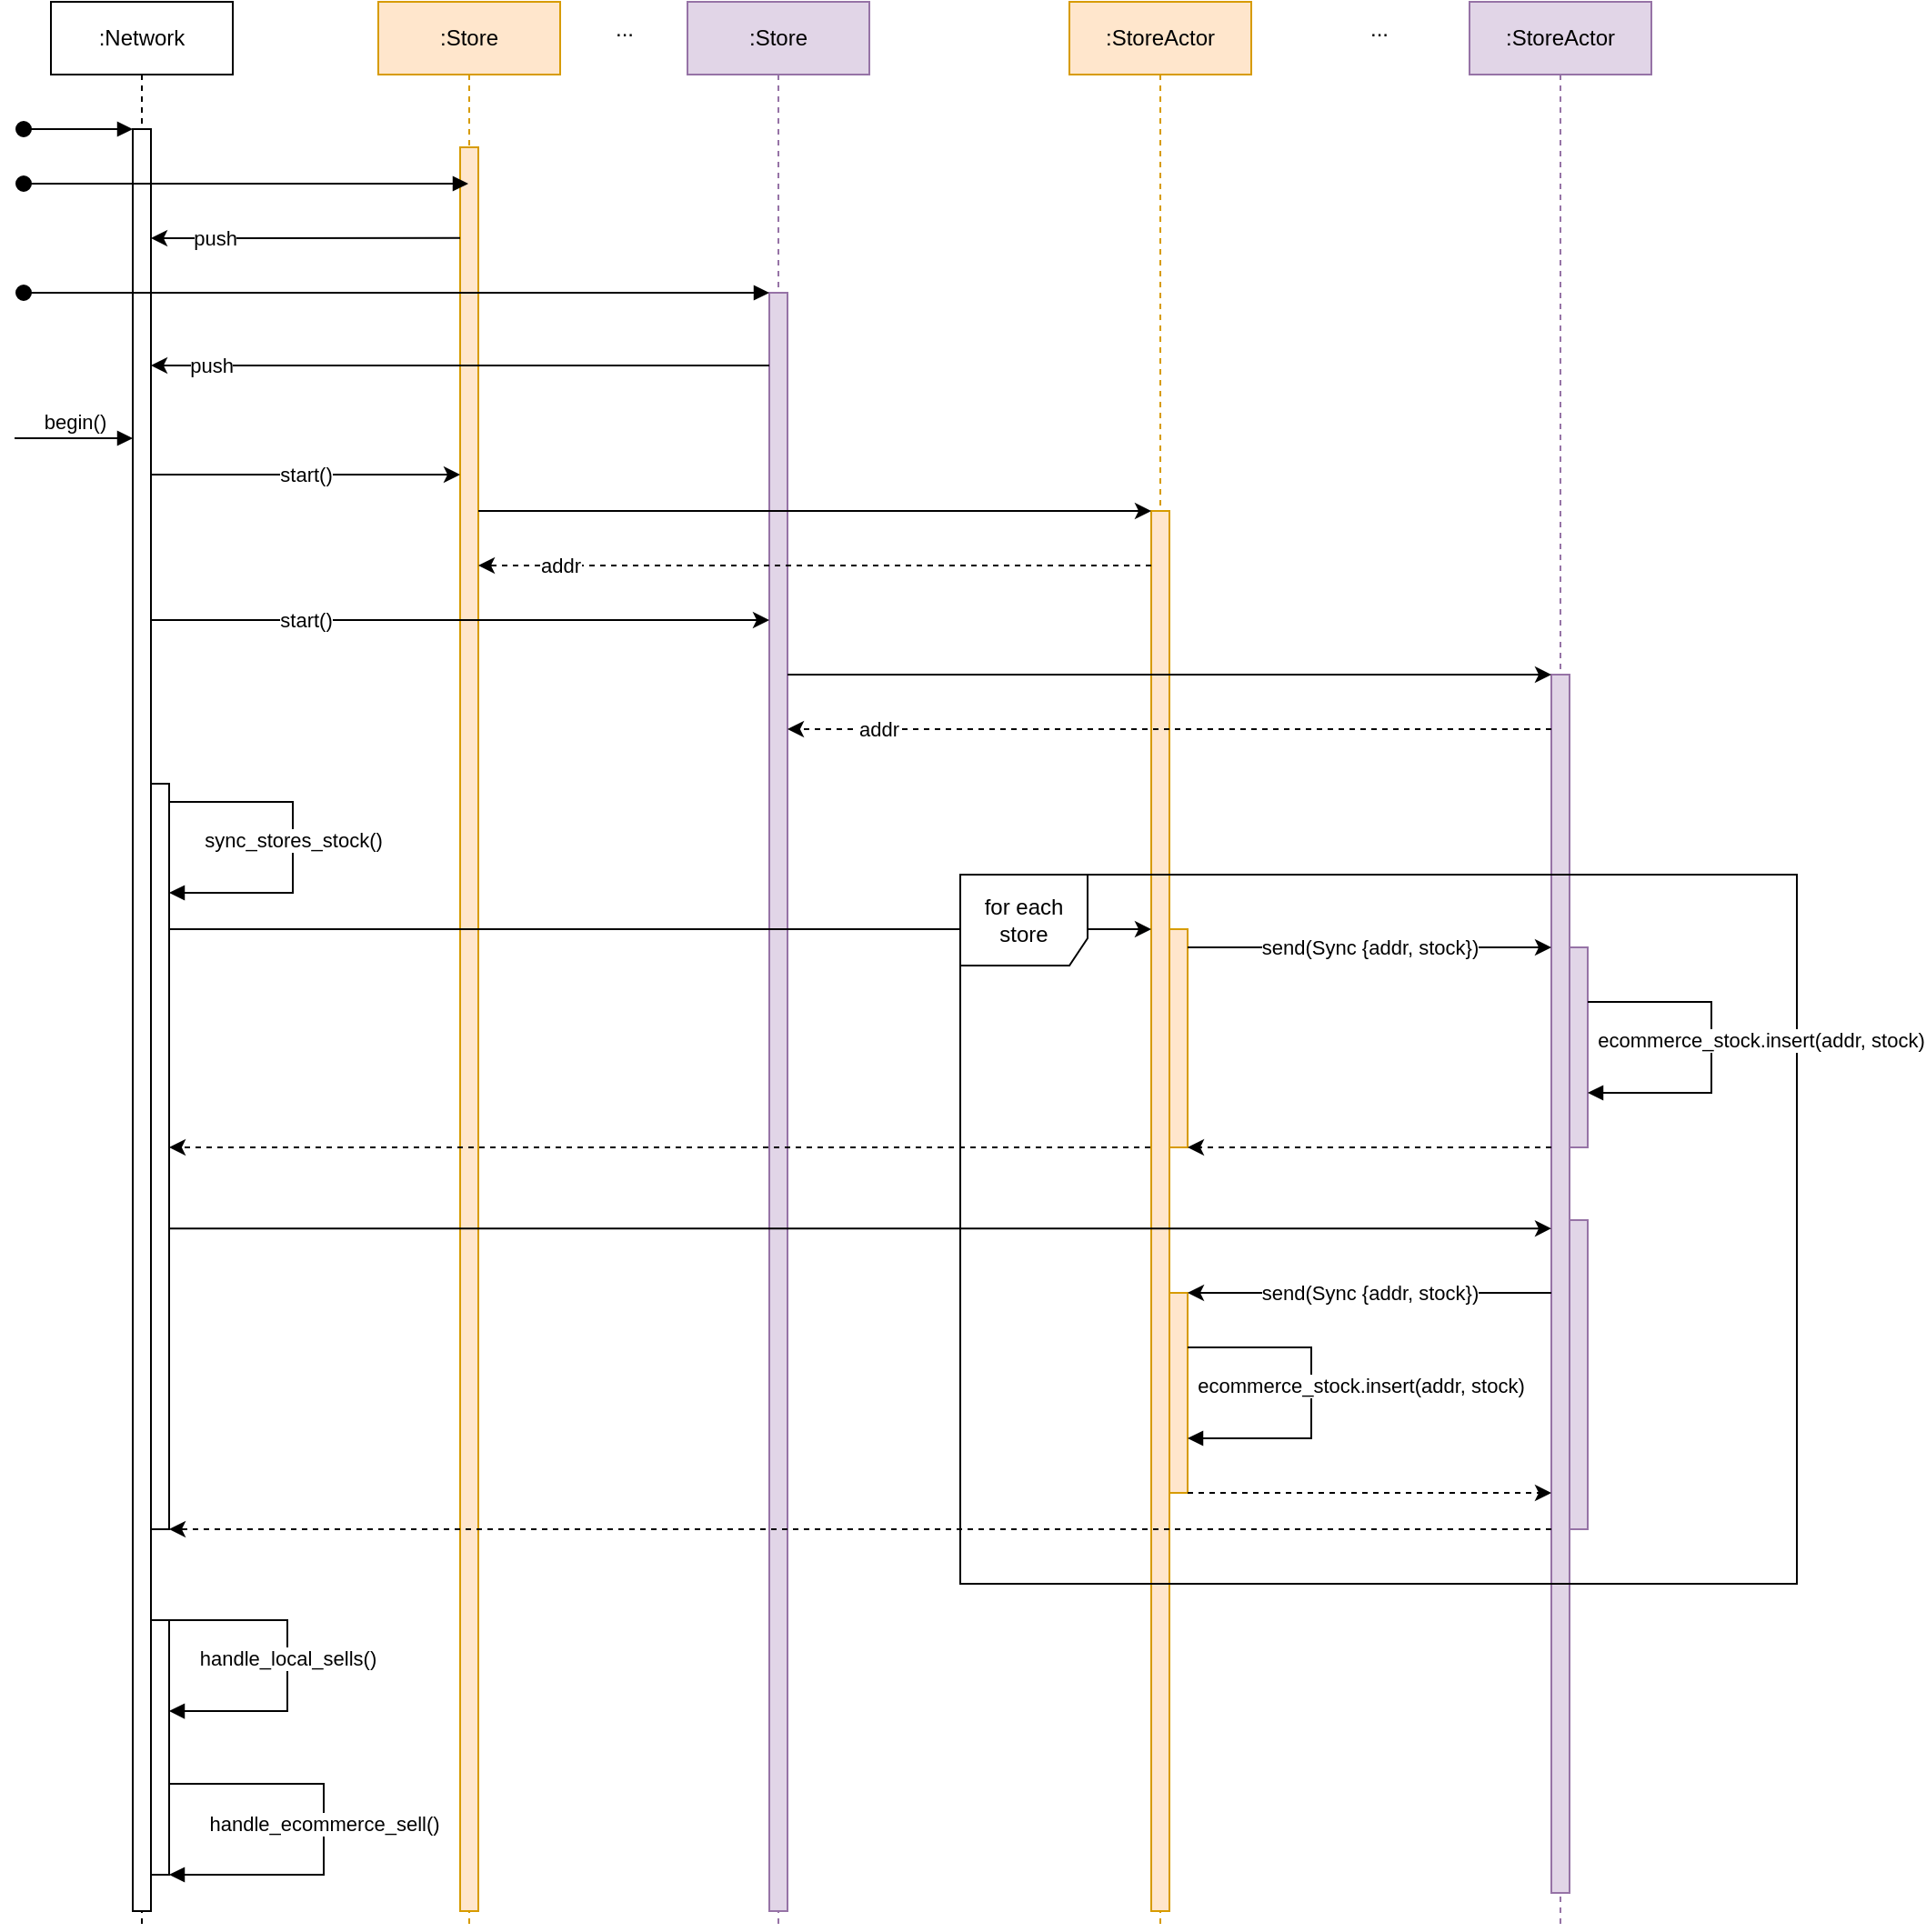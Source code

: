 <mxfile version="22.1.4" type="google" pages="4">
  <diagram name="begin" id="2YBvvXClWsGukQMizWep">
    <mxGraphModel grid="1" page="1" gridSize="10" guides="1" tooltips="1" connect="1" arrows="1" fold="1" pageScale="1" pageWidth="850" pageHeight="1100" math="0" shadow="0">
      <root>
        <mxCell id="0" />
        <mxCell id="1" parent="0" />
        <mxCell id="aM9ryv3xv72pqoxQDRHE-1" value=":Network" style="shape=umlLifeline;perimeter=lifelinePerimeter;whiteSpace=wrap;html=1;container=0;dropTarget=0;collapsible=0;recursiveResize=0;outlineConnect=0;portConstraint=eastwest;newEdgeStyle={&quot;edgeStyle&quot;:&quot;elbowEdgeStyle&quot;,&quot;elbow&quot;:&quot;vertical&quot;,&quot;curved&quot;:0,&quot;rounded&quot;:0};" vertex="1" parent="1">
          <mxGeometry x="40" y="40" width="100" height="1060" as="geometry" />
        </mxCell>
        <mxCell id="aM9ryv3xv72pqoxQDRHE-2" value="" style="html=1;points=[];perimeter=orthogonalPerimeter;outlineConnect=0;targetShapes=umlLifeline;portConstraint=eastwest;newEdgeStyle={&quot;edgeStyle&quot;:&quot;elbowEdgeStyle&quot;,&quot;elbow&quot;:&quot;vertical&quot;,&quot;curved&quot;:0,&quot;rounded&quot;:0};" vertex="1" parent="aM9ryv3xv72pqoxQDRHE-1">
          <mxGeometry x="45" y="70" width="10" height="980" as="geometry" />
        </mxCell>
        <mxCell id="aM9ryv3xv72pqoxQDRHE-3" value="" style="html=1;verticalAlign=bottom;startArrow=oval;endArrow=block;startSize=8;edgeStyle=elbowEdgeStyle;elbow=vertical;curved=0;rounded=0;" edge="1" parent="aM9ryv3xv72pqoxQDRHE-1" target="aM9ryv3xv72pqoxQDRHE-2">
          <mxGeometry relative="1" as="geometry">
            <mxPoint x="-15" y="70" as="sourcePoint" />
          </mxGeometry>
        </mxCell>
        <mxCell id="SIz9LY_ZVXeyHpQ8MKnq-2" value="" style="html=1;points=[[0,0,0,0,5],[0,1,0,0,-5],[1,0,0,0,5],[1,1,0,0,-5]];perimeter=orthogonalPerimeter;outlineConnect=0;targetShapes=umlLifeline;portConstraint=eastwest;newEdgeStyle={&quot;curved&quot;:0,&quot;rounded&quot;:0};" vertex="1" parent="aM9ryv3xv72pqoxQDRHE-1">
          <mxGeometry x="55" y="430" width="10" height="410" as="geometry" />
        </mxCell>
        <mxCell id="5XJHnqNcxXj7JDIu2ZvC-1" value="" style="html=1;points=[[0,0,0,0,5],[0,1,0,0,-5],[1,0,0,0,5],[1,1,0,0,-5]];perimeter=orthogonalPerimeter;outlineConnect=0;targetShapes=umlLifeline;portConstraint=eastwest;newEdgeStyle={&quot;curved&quot;:0,&quot;rounded&quot;:0};" vertex="1" parent="aM9ryv3xv72pqoxQDRHE-1">
          <mxGeometry x="55" y="890" width="10" height="140" as="geometry" />
        </mxCell>
        <mxCell id="aM9ryv3xv72pqoxQDRHE-5" value=":Store" style="shape=umlLifeline;perimeter=lifelinePerimeter;whiteSpace=wrap;html=1;container=0;dropTarget=0;collapsible=0;recursiveResize=0;outlineConnect=0;portConstraint=eastwest;newEdgeStyle={&quot;edgeStyle&quot;:&quot;elbowEdgeStyle&quot;,&quot;elbow&quot;:&quot;vertical&quot;,&quot;curved&quot;:0,&quot;rounded&quot;:0};fillColor=#ffe6cc;strokeColor=#d79b00;" vertex="1" parent="1">
          <mxGeometry x="220" y="40" width="100" height="1060" as="geometry" />
        </mxCell>
        <mxCell id="aM9ryv3xv72pqoxQDRHE-6" value="" style="html=1;points=[];perimeter=orthogonalPerimeter;outlineConnect=0;targetShapes=umlLifeline;portConstraint=eastwest;newEdgeStyle={&quot;edgeStyle&quot;:&quot;elbowEdgeStyle&quot;,&quot;elbow&quot;:&quot;vertical&quot;,&quot;curved&quot;:0,&quot;rounded&quot;:0};fillColor=#ffe6cc;strokeColor=#d79b00;" vertex="1" parent="aM9ryv3xv72pqoxQDRHE-5">
          <mxGeometry x="45" y="80" width="10" height="970" as="geometry" />
        </mxCell>
        <mxCell id="kfGXXbymGNg1-WXXLB3b-1" value="" style="html=1;verticalAlign=bottom;startArrow=oval;endArrow=block;startSize=8;edgeStyle=elbowEdgeStyle;elbow=vertical;curved=0;rounded=0;" edge="1" parent="1" target="aM9ryv3xv72pqoxQDRHE-5">
          <mxGeometry relative="1" as="geometry">
            <mxPoint x="25" y="140" as="sourcePoint" />
            <mxPoint x="85" y="140" as="targetPoint" />
          </mxGeometry>
        </mxCell>
        <mxCell id="kfGXXbymGNg1-WXXLB3b-3" value="push" style="edgeStyle=elbowEdgeStyle;rounded=0;orthogonalLoop=1;jettySize=auto;html=1;elbow=vertical;curved=0;" edge="1" parent="1">
          <mxGeometry x="0.587" relative="1" as="geometry">
            <mxPoint x="265" y="169.89" as="sourcePoint" />
            <mxPoint x="95" y="169.89" as="targetPoint" />
            <mxPoint as="offset" />
          </mxGeometry>
        </mxCell>
        <mxCell id="kfGXXbymGNg1-WXXLB3b-4" value=":Store" style="shape=umlLifeline;perimeter=lifelinePerimeter;whiteSpace=wrap;html=1;container=0;dropTarget=0;collapsible=0;recursiveResize=0;outlineConnect=0;portConstraint=eastwest;newEdgeStyle={&quot;edgeStyle&quot;:&quot;elbowEdgeStyle&quot;,&quot;elbow&quot;:&quot;vertical&quot;,&quot;curved&quot;:0,&quot;rounded&quot;:0};fillColor=#e1d5e7;strokeColor=#9673a6;" vertex="1" parent="1">
          <mxGeometry x="390" y="40" width="100" height="1060" as="geometry" />
        </mxCell>
        <mxCell id="kfGXXbymGNg1-WXXLB3b-5" value="" style="html=1;points=[];perimeter=orthogonalPerimeter;outlineConnect=0;targetShapes=umlLifeline;portConstraint=eastwest;newEdgeStyle={&quot;edgeStyle&quot;:&quot;elbowEdgeStyle&quot;,&quot;elbow&quot;:&quot;vertical&quot;,&quot;curved&quot;:0,&quot;rounded&quot;:0};fillColor=#e1d5e7;strokeColor=#9673a6;" vertex="1" parent="kfGXXbymGNg1-WXXLB3b-4">
          <mxGeometry x="45" y="160" width="10" height="890" as="geometry" />
        </mxCell>
        <mxCell id="kfGXXbymGNg1-WXXLB3b-7" value="" style="html=1;verticalAlign=bottom;startArrow=oval;endArrow=block;startSize=8;edgeStyle=elbowEdgeStyle;elbow=vertical;curved=0;rounded=0;" edge="1" parent="1" target="kfGXXbymGNg1-WXXLB3b-5">
          <mxGeometry relative="1" as="geometry">
            <mxPoint x="25" y="200" as="sourcePoint" />
            <mxPoint x="270" y="200" as="targetPoint" />
          </mxGeometry>
        </mxCell>
        <mxCell id="kfGXXbymGNg1-WXXLB3b-8" value="push" style="edgeStyle=elbowEdgeStyle;rounded=0;orthogonalLoop=1;jettySize=auto;html=1;elbow=vertical;curved=0;" edge="1" parent="1" source="kfGXXbymGNg1-WXXLB3b-5" target="aM9ryv3xv72pqoxQDRHE-2">
          <mxGeometry x="0.806" relative="1" as="geometry">
            <mxPoint x="100" y="240" as="targetPoint" />
            <Array as="points">
              <mxPoint x="100" y="240" />
            </Array>
            <mxPoint as="offset" />
          </mxGeometry>
        </mxCell>
        <mxCell id="kfGXXbymGNg1-WXXLB3b-9" value="..." style="text;html=1;align=center;verticalAlign=middle;resizable=0;points=[];autosize=1;strokeColor=none;fillColor=none;" vertex="1" parent="1">
          <mxGeometry x="340" y="40" width="30" height="30" as="geometry" />
        </mxCell>
        <mxCell id="kfGXXbymGNg1-WXXLB3b-10" value="begin()" style="html=1;verticalAlign=bottom;endArrow=block;curved=0;rounded=0;" edge="1" parent="1" target="aM9ryv3xv72pqoxQDRHE-2">
          <mxGeometry width="80" relative="1" as="geometry">
            <mxPoint x="20" y="280" as="sourcePoint" />
            <mxPoint x="80" y="280" as="targetPoint" />
          </mxGeometry>
        </mxCell>
        <mxCell id="kfGXXbymGNg1-WXXLB3b-11" value="start()" style="edgeStyle=elbowEdgeStyle;rounded=0;orthogonalLoop=1;jettySize=auto;html=1;elbow=vertical;curved=0;" edge="1" parent="1" source="aM9ryv3xv72pqoxQDRHE-2" target="aM9ryv3xv72pqoxQDRHE-6">
          <mxGeometry relative="1" as="geometry">
            <Array as="points">
              <mxPoint x="210" y="300" />
            </Array>
          </mxGeometry>
        </mxCell>
        <mxCell id="kfGXXbymGNg1-WXXLB3b-12" value="start()" style="edgeStyle=elbowEdgeStyle;rounded=0;orthogonalLoop=1;jettySize=auto;html=1;elbow=vertical;curved=0;" edge="1" parent="1">
          <mxGeometry x="-0.5" relative="1" as="geometry">
            <mxPoint x="95" y="380" as="sourcePoint" />
            <mxPoint x="435" y="380" as="targetPoint" />
            <Array as="points">
              <mxPoint x="215" y="380" />
            </Array>
            <mxPoint as="offset" />
          </mxGeometry>
        </mxCell>
        <mxCell id="kfGXXbymGNg1-WXXLB3b-13" value=":StoreActor" style="shape=umlLifeline;perimeter=lifelinePerimeter;whiteSpace=wrap;html=1;container=0;dropTarget=0;collapsible=0;recursiveResize=0;outlineConnect=0;portConstraint=eastwest;newEdgeStyle={&quot;edgeStyle&quot;:&quot;elbowEdgeStyle&quot;,&quot;elbow&quot;:&quot;vertical&quot;,&quot;curved&quot;:0,&quot;rounded&quot;:0};fillColor=#ffe6cc;strokeColor=#d79b00;" vertex="1" parent="1">
          <mxGeometry x="600" y="40" width="100" height="1060" as="geometry" />
        </mxCell>
        <mxCell id="kfGXXbymGNg1-WXXLB3b-14" value="" style="html=1;points=[];perimeter=orthogonalPerimeter;outlineConnect=0;targetShapes=umlLifeline;portConstraint=eastwest;newEdgeStyle={&quot;edgeStyle&quot;:&quot;elbowEdgeStyle&quot;,&quot;elbow&quot;:&quot;vertical&quot;,&quot;curved&quot;:0,&quot;rounded&quot;:0};fillColor=#ffe6cc;strokeColor=#d79b00;" vertex="1" parent="kfGXXbymGNg1-WXXLB3b-13">
          <mxGeometry x="45" y="280" width="10" height="770" as="geometry" />
        </mxCell>
        <mxCell id="SIz9LY_ZVXeyHpQ8MKnq-4" value="" style="html=1;points=[[0,0,0,0,5],[0,1,0,0,-5],[1,0,0,0,5],[1,1,0,0,-5]];perimeter=orthogonalPerimeter;outlineConnect=0;targetShapes=umlLifeline;portConstraint=eastwest;newEdgeStyle={&quot;curved&quot;:0,&quot;rounded&quot;:0};fillColor=#ffe6cc;strokeColor=#d79b00;" vertex="1" parent="kfGXXbymGNg1-WXXLB3b-13">
          <mxGeometry x="55" y="510" width="10" height="120" as="geometry" />
        </mxCell>
        <mxCell id="SIz9LY_ZVXeyHpQ8MKnq-16" value="" style="html=1;points=[[0,0,0,0,5],[0,1,0,0,-5],[1,0,0,0,5],[1,1,0,0,-5]];perimeter=orthogonalPerimeter;outlineConnect=0;targetShapes=umlLifeline;portConstraint=eastwest;newEdgeStyle={&quot;curved&quot;:0,&quot;rounded&quot;:0};fillColor=#ffe6cc;strokeColor=#d79b00;" vertex="1" parent="kfGXXbymGNg1-WXXLB3b-13">
          <mxGeometry x="55" y="710" width="10" height="110" as="geometry" />
        </mxCell>
        <mxCell id="kfGXXbymGNg1-WXXLB3b-15" value="" style="edgeStyle=elbowEdgeStyle;rounded=0;orthogonalLoop=1;jettySize=auto;html=1;elbow=vertical;curved=0;" edge="1" parent="1" source="aM9ryv3xv72pqoxQDRHE-6" target="kfGXXbymGNg1-WXXLB3b-14">
          <mxGeometry x="0.001" relative="1" as="geometry">
            <mxPoint x="280" y="320" as="sourcePoint" />
            <mxPoint x="460" y="320" as="targetPoint" />
            <Array as="points">
              <mxPoint x="405" y="320" />
            </Array>
            <mxPoint as="offset" />
          </mxGeometry>
        </mxCell>
        <mxCell id="kfGXXbymGNg1-WXXLB3b-16" value="addr" style="edgeStyle=elbowEdgeStyle;rounded=0;orthogonalLoop=1;jettySize=auto;html=1;elbow=vertical;curved=0;dashed=1;" edge="1" parent="1">
          <mxGeometry x="0.756" relative="1" as="geometry">
            <mxPoint x="645" y="350" as="sourcePoint" />
            <mxPoint x="275" y="350" as="targetPoint" />
            <mxPoint as="offset" />
          </mxGeometry>
        </mxCell>
        <mxCell id="kfGXXbymGNg1-WXXLB3b-17" value=":StoreActor" style="shape=umlLifeline;perimeter=lifelinePerimeter;whiteSpace=wrap;html=1;container=0;dropTarget=0;collapsible=0;recursiveResize=0;outlineConnect=0;portConstraint=eastwest;newEdgeStyle={&quot;edgeStyle&quot;:&quot;elbowEdgeStyle&quot;,&quot;elbow&quot;:&quot;vertical&quot;,&quot;curved&quot;:0,&quot;rounded&quot;:0};fillColor=#e1d5e7;strokeColor=#9673a6;" vertex="1" parent="1">
          <mxGeometry x="820" y="40" width="100" height="1060" as="geometry" />
        </mxCell>
        <mxCell id="kfGXXbymGNg1-WXXLB3b-18" value="" style="html=1;points=[];perimeter=orthogonalPerimeter;outlineConnect=0;targetShapes=umlLifeline;portConstraint=eastwest;newEdgeStyle={&quot;edgeStyle&quot;:&quot;elbowEdgeStyle&quot;,&quot;elbow&quot;:&quot;vertical&quot;,&quot;curved&quot;:0,&quot;rounded&quot;:0};fillColor=#e1d5e7;strokeColor=#9673a6;" vertex="1" parent="kfGXXbymGNg1-WXXLB3b-17">
          <mxGeometry x="45" y="370" width="10" height="670" as="geometry" />
        </mxCell>
        <mxCell id="SIz9LY_ZVXeyHpQ8MKnq-7" value="" style="html=1;points=[[0,0,0,0,5],[0,1,0,0,-5],[1,0,0,0,5],[1,1,0,0,-5]];perimeter=orthogonalPerimeter;outlineConnect=0;targetShapes=umlLifeline;portConstraint=eastwest;newEdgeStyle={&quot;curved&quot;:0,&quot;rounded&quot;:0};fillColor=#e1d5e7;strokeColor=#9673a6;" vertex="1" parent="kfGXXbymGNg1-WXXLB3b-17">
          <mxGeometry x="55" y="520" width="10" height="110" as="geometry" />
        </mxCell>
        <mxCell id="SIz9LY_ZVXeyHpQ8MKnq-13" value="" style="html=1;points=[[0,0,0,0,5],[0,1,0,0,-5],[1,0,0,0,5],[1,1,0,0,-5]];perimeter=orthogonalPerimeter;outlineConnect=0;targetShapes=umlLifeline;portConstraint=eastwest;newEdgeStyle={&quot;curved&quot;:0,&quot;rounded&quot;:0};fillColor=#e1d5e7;strokeColor=#9673a6;" vertex="1" parent="kfGXXbymGNg1-WXXLB3b-17">
          <mxGeometry x="55" y="670" width="10" height="170" as="geometry" />
        </mxCell>
        <mxCell id="kfGXXbymGNg1-WXXLB3b-19" style="edgeStyle=elbowEdgeStyle;rounded=0;orthogonalLoop=1;jettySize=auto;html=1;elbow=vertical;curved=0;" edge="1" parent="1" target="kfGXXbymGNg1-WXXLB3b-18">
          <mxGeometry relative="1" as="geometry">
            <mxPoint x="445" y="410.0" as="sourcePoint" />
            <mxPoint x="860" y="410" as="targetPoint" />
          </mxGeometry>
        </mxCell>
        <mxCell id="kfGXXbymGNg1-WXXLB3b-20" value="addr" style="edgeStyle=elbowEdgeStyle;rounded=0;orthogonalLoop=1;jettySize=auto;html=1;elbow=vertical;curved=0;dashed=1;" edge="1" parent="1" source="kfGXXbymGNg1-WXXLB3b-18">
          <mxGeometry x="0.762" relative="1" as="geometry">
            <mxPoint x="825" y="440.003" as="sourcePoint" />
            <mxPoint x="445" y="440.003" as="targetPoint" />
            <mxPoint as="offset" />
          </mxGeometry>
        </mxCell>
        <mxCell id="kfGXXbymGNg1-WXXLB3b-23" value="handle_ecommerce_sell()" style="html=1;verticalAlign=bottom;endArrow=block;rounded=0;edgeStyle=orthogonalEdgeStyle;" edge="1" parent="1">
          <mxGeometry x="0.056" width="80" relative="1" as="geometry">
            <mxPoint x="105" y="1020" as="sourcePoint" />
            <mxPoint x="105" y="1070" as="targetPoint" />
            <Array as="points">
              <mxPoint x="190" y="1020" />
              <mxPoint x="190" y="1070" />
            </Array>
            <mxPoint as="offset" />
          </mxGeometry>
        </mxCell>
        <mxCell id="SIz9LY_ZVXeyHpQ8MKnq-5" style="rounded=0;orthogonalLoop=1;jettySize=auto;html=1;" edge="1" parent="1" target="kfGXXbymGNg1-WXXLB3b-14">
          <mxGeometry relative="1" as="geometry">
            <mxPoint x="105" y="550" as="sourcePoint" />
            <mxPoint x="640" y="550" as="targetPoint" />
          </mxGeometry>
        </mxCell>
        <mxCell id="SIz9LY_ZVXeyHpQ8MKnq-9" value="send(Sync {addr, stock})" style="rounded=0;orthogonalLoop=1;jettySize=auto;html=1;exitX=1;exitY=0;exitDx=0;exitDy=5;exitPerimeter=0;" edge="1" parent="1" target="kfGXXbymGNg1-WXXLB3b-18">
          <mxGeometry relative="1" as="geometry">
            <mxPoint x="665" y="560" as="sourcePoint" />
            <mxPoint x="825" y="560" as="targetPoint" />
          </mxGeometry>
        </mxCell>
        <mxCell id="SIz9LY_ZVXeyHpQ8MKnq-15" style="rounded=0;orthogonalLoop=1;jettySize=auto;html=1;" edge="1" parent="1">
          <mxGeometry relative="1" as="geometry">
            <mxPoint x="105" y="714.6" as="sourcePoint" />
            <mxPoint x="865" y="714.6" as="targetPoint" />
          </mxGeometry>
        </mxCell>
        <mxCell id="SIz9LY_ZVXeyHpQ8MKnq-17" value="send(Sync {addr, stock})" style="rounded=0;orthogonalLoop=1;jettySize=auto;html=1;entryX=1;entryY=0;entryDx=0;entryDy=5;entryPerimeter=0;" edge="1" parent="1" source="kfGXXbymGNg1-WXXLB3b-18">
          <mxGeometry relative="1" as="geometry">
            <mxPoint x="825" y="750" as="sourcePoint" />
            <mxPoint x="665" y="750" as="targetPoint" />
          </mxGeometry>
        </mxCell>
        <mxCell id="SIz9LY_ZVXeyHpQ8MKnq-19" style="rounded=0;orthogonalLoop=1;jettySize=auto;html=1;exitX=1;exitY=1;exitDx=0;exitDy=-5;exitPerimeter=0;dashed=1;" edge="1" parent="1" target="kfGXXbymGNg1-WXXLB3b-18">
          <mxGeometry relative="1" as="geometry">
            <mxPoint x="665" y="860" as="sourcePoint" />
            <mxPoint x="825" y="860" as="targetPoint" />
          </mxGeometry>
        </mxCell>
        <mxCell id="SIz9LY_ZVXeyHpQ8MKnq-20" style="rounded=0;orthogonalLoop=1;jettySize=auto;html=1;dashed=1;" edge="1" parent="1" source="kfGXXbymGNg1-WXXLB3b-18">
          <mxGeometry relative="1" as="geometry">
            <mxPoint x="820" y="880" as="sourcePoint" />
            <mxPoint x="105" y="880" as="targetPoint" />
          </mxGeometry>
        </mxCell>
        <mxCell id="SIz9LY_ZVXeyHpQ8MKnq-21" style="rounded=0;orthogonalLoop=1;jettySize=auto;html=1;dashed=1;" edge="1" parent="1" source="kfGXXbymGNg1-WXXLB3b-18" target="SIz9LY_ZVXeyHpQ8MKnq-4">
          <mxGeometry relative="1" as="geometry" />
        </mxCell>
        <mxCell id="SIz9LY_ZVXeyHpQ8MKnq-22" style="rounded=0;orthogonalLoop=1;jettySize=auto;html=1;dashed=1;" edge="1" parent="1" target="SIz9LY_ZVXeyHpQ8MKnq-2">
          <mxGeometry relative="1" as="geometry">
            <mxPoint x="644.5" y="670.0" as="sourcePoint" />
            <mxPoint x="110" y="670" as="targetPoint" />
          </mxGeometry>
        </mxCell>
        <mxCell id="kfGXXbymGNg1-WXXLB3b-22" value="handle_local_sells()" style="html=1;verticalAlign=bottom;endArrow=block;rounded=0;edgeStyle=orthogonalEdgeStyle;" edge="1" parent="1">
          <mxGeometry x="0.056" width="80" relative="1" as="geometry">
            <mxPoint x="105.0" y="930.004" as="sourcePoint" />
            <mxPoint x="105.0" y="980.004" as="targetPoint" />
            <Array as="points">
              <mxPoint x="170" y="929.97" />
              <mxPoint x="170" y="979.97" />
            </Array>
            <mxPoint as="offset" />
          </mxGeometry>
        </mxCell>
        <mxCell id="EHPGY9yhDUca6G7LneH5-1" value="..." style="text;html=1;align=center;verticalAlign=middle;resizable=0;points=[];autosize=1;strokeColor=none;fillColor=none;" vertex="1" parent="1">
          <mxGeometry x="755" y="40" width="30" height="30" as="geometry" />
        </mxCell>
        <mxCell id="fXVDWCANx7cUxvAo6WKl-1" value="sync_stores_stock()" style="html=1;verticalAlign=bottom;endArrow=block;rounded=0;edgeStyle=orthogonalEdgeStyle;" edge="1" parent="1">
          <mxGeometry x="0.051" width="80" relative="1" as="geometry">
            <mxPoint x="105" y="480" as="sourcePoint" />
            <mxPoint x="105" y="530" as="targetPoint" />
            <Array as="points">
              <mxPoint x="173" y="480" />
              <mxPoint x="173" y="530" />
            </Array>
            <mxPoint as="offset" />
          </mxGeometry>
        </mxCell>
        <mxCell id="8oa3eHLb_dFAWaI_3ugz-1" value="for each store" style="shape=umlFrame;whiteSpace=wrap;html=1;pointerEvents=0;width=70;height=50;" vertex="1" parent="1">
          <mxGeometry x="540" y="520" width="460" height="390" as="geometry" />
        </mxCell>
        <mxCell id="SIz9LY_ZVXeyHpQ8MKnq-18" value="ecommerce_stock.insert(addr, stock)" style="html=1;verticalAlign=bottom;endArrow=block;rounded=0;edgeStyle=orthogonalEdgeStyle;" edge="1" parent="1">
          <mxGeometry x="0.054" y="27" width="80" relative="1" as="geometry">
            <mxPoint x="665" y="780" as="sourcePoint" />
            <mxPoint x="665" y="830" as="targetPoint" />
            <Array as="points">
              <mxPoint x="733" y="780" />
              <mxPoint x="733" y="830" />
            </Array>
            <mxPoint as="offset" />
          </mxGeometry>
        </mxCell>
        <mxCell id="SIz9LY_ZVXeyHpQ8MKnq-10" value="ecommerce_stock.insert(addr, stock)" style="html=1;verticalAlign=bottom;endArrow=block;rounded=0;edgeStyle=orthogonalEdgeStyle;" edge="1" parent="1">
          <mxGeometry x="0.054" y="27" width="80" relative="1" as="geometry">
            <mxPoint x="885" y="590" as="sourcePoint" />
            <mxPoint x="885" y="640" as="targetPoint" />
            <Array as="points">
              <mxPoint x="953" y="589.96" />
              <mxPoint x="953" y="639.96" />
            </Array>
            <mxPoint as="offset" />
          </mxGeometry>
        </mxCell>
      </root>
    </mxGraphModel>
  </diagram>
  <diagram name="handle_local_sells" id="GQFfuXvxk9YhN3He_BUq">
    <mxGraphModel grid="1" page="1" gridSize="10" guides="1" tooltips="1" connect="1" arrows="1" fold="1" pageScale="1" pageWidth="850" pageHeight="1100" math="0" shadow="0">
      <root>
        <mxCell id="h_0J43Q5dXwzPoIHEbZ5-0" />
        <mxCell id="h_0J43Q5dXwzPoIHEbZ5-1" parent="h_0J43Q5dXwzPoIHEbZ5-0" />
        <mxCell id="eWKxpZFN_oqcawdWuwN9-0" value=":Store" style="shape=umlLifeline;perimeter=lifelinePerimeter;whiteSpace=wrap;html=1;container=0;dropTarget=0;collapsible=0;recursiveResize=0;outlineConnect=0;portConstraint=eastwest;newEdgeStyle={&quot;edgeStyle&quot;:&quot;elbowEdgeStyle&quot;,&quot;elbow&quot;:&quot;vertical&quot;,&quot;curved&quot;:0,&quot;rounded&quot;:0};fillColor=#ffe6cc;strokeColor=#d79b00;" vertex="1" parent="h_0J43Q5dXwzPoIHEbZ5-1">
          <mxGeometry x="300" y="40" width="100" height="450" as="geometry" />
        </mxCell>
        <mxCell id="eWKxpZFN_oqcawdWuwN9-1" value="" style="html=1;points=[];perimeter=orthogonalPerimeter;outlineConnect=0;targetShapes=umlLifeline;portConstraint=eastwest;newEdgeStyle={&quot;edgeStyle&quot;:&quot;elbowEdgeStyle&quot;,&quot;elbow&quot;:&quot;vertical&quot;,&quot;curved&quot;:0,&quot;rounded&quot;:0};fillColor=#ffe6cc;strokeColor=#d79b00;" vertex="1" parent="eWKxpZFN_oqcawdWuwN9-0">
          <mxGeometry x="45" y="70" width="10" height="360" as="geometry" />
        </mxCell>
        <mxCell id="N2dk8Rsk9lqtfhntgZ20-0" value="stock.lock().remove(p_type, amount)" style="html=1;verticalAlign=bottom;endArrow=block;rounded=0;edgeStyle=orthogonalEdgeStyle;" edge="1" parent="eWKxpZFN_oqcawdWuwN9-0" source="eWKxpZFN_oqcawdWuwN9-1" target="N2dk8Rsk9lqtfhntgZ20-9">
          <mxGeometry x="0.111" y="35" width="80" relative="1" as="geometry">
            <mxPoint x="60" y="170" as="sourcePoint" />
            <mxPoint x="60" y="220" as="targetPoint" />
            <Array as="points">
              <mxPoint x="125" y="170" />
              <mxPoint x="125" y="220" />
            </Array>
            <mxPoint as="offset" />
          </mxGeometry>
        </mxCell>
        <mxCell id="N2dk8Rsk9lqtfhntgZ20-9" value="" style="html=1;points=[[0,0,0,0,5],[0,1,0,0,-5],[1,0,0,0,5],[1,1,0,0,-5]];perimeter=orthogonalPerimeter;outlineConnect=0;targetShapes=umlLifeline;portConstraint=eastwest;newEdgeStyle={&quot;curved&quot;:0,&quot;rounded&quot;:0};fillColor=#ffe6cc;strokeColor=#d79b00;" vertex="1" parent="eWKxpZFN_oqcawdWuwN9-0">
          <mxGeometry x="55" y="150" width="10" height="230" as="geometry" />
        </mxCell>
        <mxCell id="N2dk8Rsk9lqtfhntgZ20-4" value=":StoreActor" style="shape=umlLifeline;perimeter=lifelinePerimeter;whiteSpace=wrap;html=1;container=0;dropTarget=0;collapsible=0;recursiveResize=0;outlineConnect=0;portConstraint=eastwest;newEdgeStyle={&quot;edgeStyle&quot;:&quot;elbowEdgeStyle&quot;,&quot;elbow&quot;:&quot;vertical&quot;,&quot;curved&quot;:0,&quot;rounded&quot;:0};fillColor=#ffe6cc;strokeColor=#d79b00;" vertex="1" parent="h_0J43Q5dXwzPoIHEbZ5-1">
          <mxGeometry x="560" y="40" width="100" height="450" as="geometry" />
        </mxCell>
        <mxCell id="N2dk8Rsk9lqtfhntgZ20-5" value="" style="html=1;points=[];perimeter=orthogonalPerimeter;outlineConnect=0;targetShapes=umlLifeline;portConstraint=eastwest;newEdgeStyle={&quot;edgeStyle&quot;:&quot;elbowEdgeStyle&quot;,&quot;elbow&quot;:&quot;vertical&quot;,&quot;curved&quot;:0,&quot;rounded&quot;:0};fillColor=#ffe6cc;strokeColor=#d79b00;" vertex="1" parent="N2dk8Rsk9lqtfhntgZ20-4">
          <mxGeometry x="45" y="70" width="10" height="360" as="geometry" />
        </mxCell>
        <mxCell id="N2dk8Rsk9lqtfhntgZ20-12" value="" style="html=1;points=[[0,0,0,0,5],[0,1,0,0,-5],[1,0,0,0,5],[1,1,0,0,-5]];perimeter=orthogonalPerimeter;outlineConnect=0;targetShapes=umlLifeline;portConstraint=eastwest;newEdgeStyle={&quot;curved&quot;:0,&quot;rounded&quot;:0};fillColor=#ffe6cc;strokeColor=#d79b00;" vertex="1" parent="N2dk8Rsk9lqtfhntgZ20-4">
          <mxGeometry x="55" y="250" width="10" height="130" as="geometry" />
        </mxCell>
        <mxCell id="N2dk8Rsk9lqtfhntgZ20-13" value="ecommerce_stock.sync(p_type, amount, addr)" style="html=1;align=left;spacingLeft=2;endArrow=block;rounded=0;edgeStyle=orthogonalEdgeStyle;curved=0;rounded=0;" edge="1" parent="N2dk8Rsk9lqtfhntgZ20-4" target="N2dk8Rsk9lqtfhntgZ20-12">
          <mxGeometry x="-0.909" y="-20" relative="1" as="geometry">
            <mxPoint x="65" y="260.0" as="sourcePoint" />
            <Array as="points">
              <mxPoint x="100" y="260" />
              <mxPoint x="100" y="300" />
            </Array>
            <mxPoint as="offset" />
            <mxPoint x="75" y="300.0" as="targetPoint" />
          </mxGeometry>
        </mxCell>
        <mxCell id="N2dk8Rsk9lqtfhntgZ20-7" value="send(UpdateProduct {p_type, amount})" style="edgeStyle=elbowEdgeStyle;rounded=0;orthogonalLoop=1;jettySize=auto;html=1;elbow=vertical;curved=0;" edge="1" parent="h_0J43Q5dXwzPoIHEbZ5-1" source="N2dk8Rsk9lqtfhntgZ20-34" target="N2dk8Rsk9lqtfhntgZ20-5">
          <mxGeometry x="-0.573" relative="1" as="geometry">
            <mxPoint x="280" y="290" as="sourcePoint" />
            <mxPoint x="460" y="290" as="targetPoint" />
            <Array as="points">
              <mxPoint x="405" y="290" />
            </Array>
            <mxPoint as="offset" />
          </mxGeometry>
        </mxCell>
        <mxCell id="N2dk8Rsk9lqtfhntgZ20-14" value=":StoreActor" style="shape=umlLifeline;perimeter=lifelinePerimeter;whiteSpace=wrap;html=1;container=0;dropTarget=0;collapsible=0;recursiveResize=0;outlineConnect=0;portConstraint=eastwest;newEdgeStyle={&quot;edgeStyle&quot;:&quot;elbowEdgeStyle&quot;,&quot;elbow&quot;:&quot;vertical&quot;,&quot;curved&quot;:0,&quot;rounded&quot;:0};fillColor=#e1d5e7;strokeColor=#9673a6;" vertex="1" parent="h_0J43Q5dXwzPoIHEbZ5-1">
          <mxGeometry x="840" y="40" width="100" height="450" as="geometry" />
        </mxCell>
        <mxCell id="N2dk8Rsk9lqtfhntgZ20-15" value="" style="html=1;points=[];perimeter=orthogonalPerimeter;outlineConnect=0;targetShapes=umlLifeline;portConstraint=eastwest;newEdgeStyle={&quot;edgeStyle&quot;:&quot;elbowEdgeStyle&quot;,&quot;elbow&quot;:&quot;vertical&quot;,&quot;curved&quot;:0,&quot;rounded&quot;:0};fillColor=#e1d5e7;strokeColor=#9673a6;" vertex="1" parent="N2dk8Rsk9lqtfhntgZ20-14">
          <mxGeometry x="45" y="70" width="10" height="360" as="geometry" />
        </mxCell>
        <mxCell id="I-4mGpD5BjWDuA66TLK_-0" value="" style="html=1;points=[[0,0,0,0,5],[0,1,0,0,-5],[1,0,0,0,5],[1,1,0,0,-5]];perimeter=orthogonalPerimeter;outlineConnect=0;targetShapes=umlLifeline;portConstraint=eastwest;newEdgeStyle={&quot;curved&quot;:0,&quot;rounded&quot;:0};fillColor=#e1d5e7;strokeColor=#9673a6;" vertex="1" parent="N2dk8Rsk9lqtfhntgZ20-14">
          <mxGeometry x="55" y="320" width="10" height="60" as="geometry" />
        </mxCell>
        <mxCell id="N2dk8Rsk9lqtfhntgZ20-19" value="send(SyncStock {p_type, amount, sender})" style="edgeStyle=orthogonalEdgeStyle;rounded=0;orthogonalLoop=1;jettySize=auto;html=1;curved=0;" edge="1" parent="h_0J43Q5dXwzPoIHEbZ5-1">
          <mxGeometry relative="1" as="geometry">
            <Array as="points">
              <mxPoint x="765" y="360" />
              <mxPoint x="765" y="360" />
            </Array>
            <mxPoint x="625" y="360.0" as="sourcePoint" />
            <mxPoint x="885" y="360.0" as="targetPoint" />
          </mxGeometry>
        </mxCell>
        <mxCell id="N2dk8Rsk9lqtfhntgZ20-20" style="rounded=0;orthogonalLoop=1;jettySize=auto;html=1;elbow=vertical;dashed=1;" edge="1" parent="h_0J43Q5dXwzPoIHEbZ5-1" target="N2dk8Rsk9lqtfhntgZ20-12">
          <mxGeometry relative="1" as="geometry">
            <mxPoint x="885.0" y="420" as="sourcePoint" />
            <mxPoint x="680" y="420" as="targetPoint" />
          </mxGeometry>
        </mxCell>
        <mxCell id="N2dk8Rsk9lqtfhntgZ20-22" style="rounded=0;orthogonalLoop=1;jettySize=auto;html=1;dashed=1;" edge="1" parent="h_0J43Q5dXwzPoIHEbZ5-1" target="N2dk8Rsk9lqtfhntgZ20-9">
          <mxGeometry relative="1" as="geometry">
            <mxPoint x="603" y="420" as="sourcePoint" />
            <mxPoint x="410" y="420" as="targetPoint" />
          </mxGeometry>
        </mxCell>
        <mxCell id="N2dk8Rsk9lqtfhntgZ20-33" value="File Reader" style="endArrow=none;dashed=1;html=1;rounded=0;" edge="1" parent="h_0J43Q5dXwzPoIHEbZ5-1">
          <mxGeometry x="1" y="20" width="50" height="50" relative="1" as="geometry">
            <mxPoint x="84.66" y="490" as="sourcePoint" />
            <mxPoint x="84.66" y="100" as="targetPoint" />
            <mxPoint x="20" y="-20" as="offset" />
          </mxGeometry>
        </mxCell>
        <mxCell id="N2dk8Rsk9lqtfhntgZ20-35" value="readline()" style="rounded=0;orthogonalLoop=1;jettySize=auto;html=1;" edge="1" parent="h_0J43Q5dXwzPoIHEbZ5-1" source="N2dk8Rsk9lqtfhntgZ20-34" target="eWKxpZFN_oqcawdWuwN9-1">
          <mxGeometry relative="1" as="geometry">
            <Array as="points">
              <mxPoint x="170" y="190" />
            </Array>
          </mxGeometry>
        </mxCell>
        <mxCell id="N2dk8Rsk9lqtfhntgZ20-34" value="" style="html=1;points=[[0,0,0,0,5],[0,1,0,0,-5],[1,0,0,0,5],[1,1,0,0,-5]];perimeter=orthogonalPerimeter;outlineConnect=0;targetShapes=umlLifeline;portConstraint=eastwest;newEdgeStyle={&quot;curved&quot;:0,&quot;rounded&quot;:0};" vertex="1" parent="h_0J43Q5dXwzPoIHEbZ5-1">
          <mxGeometry x="80" y="180" width="10" height="240" as="geometry" />
        </mxCell>
        <mxCell id="N2dk8Rsk9lqtfhntgZ20-36" style="edgeStyle=elbowEdgeStyle;rounded=0;orthogonalLoop=1;jettySize=auto;html=1;elbow=vertical;curved=0;dashed=1;" edge="1" parent="h_0J43Q5dXwzPoIHEbZ5-1" source="eWKxpZFN_oqcawdWuwN9-1">
          <mxGeometry relative="1" as="geometry">
            <mxPoint x="255" y="419.996" as="sourcePoint" />
            <mxPoint x="90" y="419.996" as="targetPoint" />
          </mxGeometry>
        </mxCell>
        <mxCell id="I-4mGpD5BjWDuA66TLK_-1" value="ecommerce_stock.remove(p_type, amount, address)" style="html=1;align=left;spacingLeft=2;endArrow=block;rounded=0;edgeStyle=orthogonalEdgeStyle;curved=0;rounded=0;" edge="1" parent="h_0J43Q5dXwzPoIHEbZ5-1">
          <mxGeometry x="1" y="-20" relative="1" as="geometry">
            <mxPoint x="905" y="370" as="sourcePoint" />
            <Array as="points">
              <mxPoint x="940" y="370" />
              <mxPoint x="940" y="410" />
            </Array>
            <mxPoint as="offset" />
            <mxPoint x="905" y="410.0" as="targetPoint" />
          </mxGeometry>
        </mxCell>
        <mxCell id="LTEi0-CI9ByjDFdxZxun-0" value="for each neighbour" style="shape=umlFrame;whiteSpace=wrap;html=1;pointerEvents=0;width=70;height=50;" vertex="1" parent="h_0J43Q5dXwzPoIHEbZ5-1">
          <mxGeometry x="530" y="350" width="660" height="90" as="geometry" />
        </mxCell>
      </root>
    </mxGraphModel>
  </diagram>
  <diagram id="5XGwQZyzWoueAQr7StIb" name="handle_ecommerce_sell - success">
    <mxGraphModel grid="1" page="1" gridSize="10" guides="1" tooltips="1" connect="1" arrows="1" fold="1" pageScale="1" pageWidth="827" pageHeight="1169" math="0" shadow="0">
      <root>
        <mxCell id="0" />
        <mxCell id="1" parent="0" />
        <mxCell id="ieqhtLBb2TSYSOL0vfFg-1" value=":StoreActor&lt;br&gt;(coordinator)" style="shape=umlLifeline;perimeter=lifelinePerimeter;whiteSpace=wrap;html=1;container=0;dropTarget=0;collapsible=0;recursiveResize=0;outlineConnect=0;portConstraint=eastwest;newEdgeStyle={&quot;edgeStyle&quot;:&quot;elbowEdgeStyle&quot;,&quot;elbow&quot;:&quot;vertical&quot;,&quot;curved&quot;:0,&quot;rounded&quot;:0};fillColor=#d5e8d4;strokeColor=#82b366;" vertex="1" parent="1">
          <mxGeometry x="300" y="40" width="100" height="520" as="geometry" />
        </mxCell>
        <mxCell id="ieqhtLBb2TSYSOL0vfFg-2" value="" style="html=1;points=[];perimeter=orthogonalPerimeter;outlineConnect=0;targetShapes=umlLifeline;portConstraint=eastwest;newEdgeStyle={&quot;edgeStyle&quot;:&quot;elbowEdgeStyle&quot;,&quot;elbow&quot;:&quot;vertical&quot;,&quot;curved&quot;:0,&quot;rounded&quot;:0};fillColor=#d5e8d4;strokeColor=#82b366;" vertex="1" parent="ieqhtLBb2TSYSOL0vfFg-1">
          <mxGeometry x="45" y="70" width="10" height="430" as="geometry" />
        </mxCell>
        <mxCell id="ieqhtLBb2TSYSOL0vfFg-4" value="" style="html=1;points=[[0,0,0,0,5],[0,1,0,0,-5],[1,0,0,0,5],[1,1,0,0,-5]];perimeter=orthogonalPerimeter;outlineConnect=0;targetShapes=umlLifeline;portConstraint=eastwest;newEdgeStyle={&quot;curved&quot;:0,&quot;rounded&quot;:0};fillColor=#d5e8d4;strokeColor=#82b366;" vertex="1" parent="ieqhtLBb2TSYSOL0vfFg-1">
          <mxGeometry x="55" y="150" width="10" height="320" as="geometry" />
        </mxCell>
        <mxCell id="ieqhtLBb2TSYSOL0vfFg-3" value="ecommerce_stock.search_store(p_type, amount)" style="html=1;verticalAlign=bottom;endArrow=block;rounded=0;edgeStyle=orthogonalEdgeStyle;" edge="1" parent="ieqhtLBb2TSYSOL0vfFg-1" source="ieqhtLBb2TSYSOL0vfFg-4" target="ieqhtLBb2TSYSOL0vfFg-4">
          <mxGeometry x="0.111" y="65" width="80" relative="1" as="geometry">
            <mxPoint x="70" y="160" as="sourcePoint" />
            <mxPoint x="70" y="210" as="targetPoint" />
            <Array as="points">
              <mxPoint x="130" y="160" />
              <mxPoint x="130" y="210" />
            </Array>
            <mxPoint as="offset" />
          </mxGeometry>
        </mxCell>
        <mxCell id="ieqhtLBb2TSYSOL0vfFg-5" value=":StoreActor" style="shape=umlLifeline;perimeter=lifelinePerimeter;whiteSpace=wrap;html=1;container=0;dropTarget=0;collapsible=0;recursiveResize=0;outlineConnect=0;portConstraint=eastwest;newEdgeStyle={&quot;edgeStyle&quot;:&quot;elbowEdgeStyle&quot;,&quot;elbow&quot;:&quot;vertical&quot;,&quot;curved&quot;:0,&quot;rounded&quot;:0};fillColor=#ffe6cc;strokeColor=#d79b00;" vertex="1" parent="1">
          <mxGeometry x="610" y="40" width="100" height="520" as="geometry" />
        </mxCell>
        <mxCell id="ieqhtLBb2TSYSOL0vfFg-6" value="" style="html=1;points=[];perimeter=orthogonalPerimeter;outlineConnect=0;targetShapes=umlLifeline;portConstraint=eastwest;newEdgeStyle={&quot;edgeStyle&quot;:&quot;elbowEdgeStyle&quot;,&quot;elbow&quot;:&quot;vertical&quot;,&quot;curved&quot;:0,&quot;rounded&quot;:0};fillColor=#ffe6cc;strokeColor=#d79b00;" vertex="1" parent="ieqhtLBb2TSYSOL0vfFg-5">
          <mxGeometry x="45" y="70" width="10" height="430" as="geometry" />
        </mxCell>
        <mxCell id="ieqhtLBb2TSYSOL0vfFg-7" value="" style="html=1;points=[[0,0,0,0,5],[0,1,0,0,-5],[1,0,0,0,5],[1,1,0,0,-5]];perimeter=orthogonalPerimeter;outlineConnect=0;targetShapes=umlLifeline;portConstraint=eastwest;newEdgeStyle={&quot;curved&quot;:0,&quot;rounded&quot;:0};fillColor=#ffe6cc;strokeColor=#d79b00;" vertex="1" parent="ieqhtLBb2TSYSOL0vfFg-5">
          <mxGeometry x="55" y="250" width="10" height="220" as="geometry" />
        </mxCell>
        <mxCell id="ieqhtLBb2TSYSOL0vfFg-8" value="stock.lock().remove(p_type, amount)" style="html=1;align=left;spacingLeft=2;endArrow=block;rounded=0;edgeStyle=orthogonalEdgeStyle;curved=0;rounded=0;" edge="1" parent="ieqhtLBb2TSYSOL0vfFg-5" target="ieqhtLBb2TSYSOL0vfFg-7">
          <mxGeometry x="-0.727" y="-20" relative="1" as="geometry">
            <mxPoint x="65" y="260.0" as="sourcePoint" />
            <Array as="points">
              <mxPoint x="100" y="260" />
              <mxPoint x="100" y="300" />
            </Array>
            <mxPoint as="offset" />
            <mxPoint x="75" y="300.0" as="targetPoint" />
          </mxGeometry>
        </mxCell>
        <mxCell id="ieqhtLBb2TSYSOL0vfFg-9" value="send(AskProduct {p_type, amount})" style="edgeStyle=elbowEdgeStyle;rounded=0;orthogonalLoop=1;jettySize=auto;html=1;elbow=vertical;curved=0;" edge="1" parent="1" source="ieqhtLBb2TSYSOL0vfFg-4" target="ieqhtLBb2TSYSOL0vfFg-6">
          <mxGeometry relative="1" as="geometry">
            <mxPoint x="370" y="290" as="sourcePoint" />
            <mxPoint x="550" y="290" as="targetPoint" />
            <Array as="points">
              <mxPoint x="495" y="290" />
            </Array>
          </mxGeometry>
        </mxCell>
        <mxCell id="ieqhtLBb2TSYSOL0vfFg-10" value=":StoreActor" style="shape=umlLifeline;perimeter=lifelinePerimeter;whiteSpace=wrap;html=1;container=0;dropTarget=0;collapsible=0;recursiveResize=0;outlineConnect=0;portConstraint=eastwest;newEdgeStyle={&quot;edgeStyle&quot;:&quot;elbowEdgeStyle&quot;,&quot;elbow&quot;:&quot;vertical&quot;,&quot;curved&quot;:0,&quot;rounded&quot;:0};fillColor=#e1d5e7;strokeColor=#9673a6;" vertex="1" parent="1">
          <mxGeometry x="890" y="40" width="100" height="520" as="geometry" />
        </mxCell>
        <mxCell id="ieqhtLBb2TSYSOL0vfFg-11" value="" style="html=1;points=[];perimeter=orthogonalPerimeter;outlineConnect=0;targetShapes=umlLifeline;portConstraint=eastwest;newEdgeStyle={&quot;edgeStyle&quot;:&quot;elbowEdgeStyle&quot;,&quot;elbow&quot;:&quot;vertical&quot;,&quot;curved&quot;:0,&quot;rounded&quot;:0};fillColor=#e1d5e7;strokeColor=#9673a6;" vertex="1" parent="ieqhtLBb2TSYSOL0vfFg-10">
          <mxGeometry x="45" y="70" width="10" height="430" as="geometry" />
        </mxCell>
        <mxCell id="ieqhtLBb2TSYSOL0vfFg-12" value="" style="html=1;points=[[0,0,0,0,5],[0,1,0,0,-5],[1,0,0,0,5],[1,1,0,0,-5]];perimeter=orthogonalPerimeter;outlineConnect=0;targetShapes=umlLifeline;portConstraint=eastwest;newEdgeStyle={&quot;curved&quot;:0,&quot;rounded&quot;:0};fillColor=#e1d5e7;strokeColor=#9673a6;" vertex="1" parent="ieqhtLBb2TSYSOL0vfFg-10">
          <mxGeometry x="55" y="410" width="10" height="60" as="geometry" />
        </mxCell>
        <mxCell id="ieqhtLBb2TSYSOL0vfFg-13" value="send(SyncStock {p_type, amount, sender})" style="edgeStyle=orthogonalEdgeStyle;rounded=0;orthogonalLoop=1;jettySize=auto;html=1;curved=0;" edge="1" parent="1">
          <mxGeometry relative="1" as="geometry">
            <Array as="points">
              <mxPoint x="815" y="450" />
              <mxPoint x="815" y="450" />
            </Array>
            <mxPoint x="675" y="450.0" as="sourcePoint" />
            <mxPoint x="935" y="450.0" as="targetPoint" />
          </mxGeometry>
        </mxCell>
        <mxCell id="ieqhtLBb2TSYSOL0vfFg-14" style="rounded=0;orthogonalLoop=1;jettySize=auto;html=1;elbow=vertical;dashed=1;" edge="1" parent="1">
          <mxGeometry relative="1" as="geometry">
            <mxPoint x="935.0" y="510" as="sourcePoint" />
            <mxPoint x="675" y="510" as="targetPoint" />
          </mxGeometry>
        </mxCell>
        <mxCell id="ieqhtLBb2TSYSOL0vfFg-15" style="rounded=0;orthogonalLoop=1;jettySize=auto;html=1;dashed=1;" edge="1" parent="1" target="ieqhtLBb2TSYSOL0vfFg-4">
          <mxGeometry relative="1" as="geometry">
            <mxPoint x="653" y="510" as="sourcePoint" />
            <mxPoint x="415" y="510" as="targetPoint" />
          </mxGeometry>
        </mxCell>
        <mxCell id="ieqhtLBb2TSYSOL0vfFg-16" value="File Reader" style="endArrow=none;dashed=1;html=1;rounded=0;" edge="1" parent="1">
          <mxGeometry x="1" y="20" width="50" height="50" relative="1" as="geometry">
            <mxPoint x="85" y="560" as="sourcePoint" />
            <mxPoint x="84.66" y="100" as="targetPoint" />
            <mxPoint x="20" y="-20" as="offset" />
          </mxGeometry>
        </mxCell>
        <mxCell id="ieqhtLBb2TSYSOL0vfFg-18" value="" style="html=1;points=[[0,0,0,0,5],[0,1,0,0,-5],[1,0,0,0,5],[1,1,0,0,-5]];perimeter=orthogonalPerimeter;outlineConnect=0;targetShapes=umlLifeline;portConstraint=eastwest;newEdgeStyle={&quot;curved&quot;:0,&quot;rounded&quot;:0};" vertex="1" parent="1">
          <mxGeometry x="80" y="120" width="10" height="420" as="geometry" />
        </mxCell>
        <mxCell id="ieqhtLBb2TSYSOL0vfFg-19" style="edgeStyle=elbowEdgeStyle;rounded=0;orthogonalLoop=1;jettySize=auto;html=1;elbow=vertical;curved=0;dashed=1;" edge="1" parent="1">
          <mxGeometry relative="1" as="geometry">
            <mxPoint x="345" y="510.326" as="sourcePoint" />
            <mxPoint x="100" y="511" as="targetPoint" />
          </mxGeometry>
        </mxCell>
        <mxCell id="ieqhtLBb2TSYSOL0vfFg-20" value="ecommerce_stock.remove(p_type, amount, address)" style="html=1;align=left;spacingLeft=2;endArrow=block;rounded=0;edgeStyle=orthogonalEdgeStyle;curved=0;rounded=0;" edge="1" parent="1">
          <mxGeometry x="1" y="-20" relative="1" as="geometry">
            <mxPoint x="955" y="460" as="sourcePoint" />
            <Array as="points">
              <mxPoint x="990" y="460" />
              <mxPoint x="990" y="500" />
            </Array>
            <mxPoint as="offset" />
            <mxPoint x="955" y="500.0" as="targetPoint" />
          </mxGeometry>
        </mxCell>
        <mxCell id="ieqhtLBb2TSYSOL0vfFg-22" value="readline()" style="html=1;align=left;spacingLeft=2;endArrow=block;rounded=0;edgeStyle=orthogonalEdgeStyle;curved=0;rounded=0;exitX=1;exitY=0;exitDx=0;exitDy=5;exitPerimeter=0;" edge="1" parent="1" source="ieqhtLBb2TSYSOL0vfFg-23" target="ieqhtLBb2TSYSOL0vfFg-23">
          <mxGeometry x="0.704" y="-20" relative="1" as="geometry">
            <mxPoint x="110" y="130" as="sourcePoint" />
            <Array as="points">
              <mxPoint x="100" y="130" />
              <mxPoint x="145" y="130" />
              <mxPoint x="145" y="170" />
            </Array>
            <mxPoint as="offset" />
            <mxPoint x="110" y="170.0" as="targetPoint" />
          </mxGeometry>
        </mxCell>
        <mxCell id="ieqhtLBb2TSYSOL0vfFg-24" value="send(ECommerceSell {p_type, amount})" style="rounded=0;orthogonalLoop=1;jettySize=auto;html=1;" edge="1" parent="1" target="ieqhtLBb2TSYSOL0vfFg-2">
          <mxGeometry relative="1" as="geometry">
            <mxPoint x="100" y="200" as="sourcePoint" />
            <mxPoint x="250" y="200" as="targetPoint" />
          </mxGeometry>
        </mxCell>
        <mxCell id="ieqhtLBb2TSYSOL0vfFg-23" value="" style="html=1;points=[[0,0,0,0,5],[0,1,0,0,-5],[1,0,0,0,5],[1,1,0,0,-5]];perimeter=orthogonalPerimeter;outlineConnect=0;targetShapes=umlLifeline;portConstraint=eastwest;newEdgeStyle={&quot;curved&quot;:0,&quot;rounded&quot;:0};" vertex="1" parent="1">
          <mxGeometry x="90" y="130" width="10" height="380" as="geometry" />
        </mxCell>
        <mxCell id="W6zmThSCNcB8TAVhUS4E-1" value="ecommerce_stock.sync(p_type, amount, addr)" style="html=1;align=left;spacingLeft=2;endArrow=block;rounded=0;edgeStyle=orthogonalEdgeStyle;curved=0;rounded=0;" edge="1" parent="1">
          <mxGeometry x="-0.727" y="-20" relative="1" as="geometry">
            <mxPoint x="675" y="370.0" as="sourcePoint" />
            <Array as="points">
              <mxPoint x="710" y="370" />
              <mxPoint x="710" y="410" />
            </Array>
            <mxPoint as="offset" />
            <mxPoint x="675" y="410" as="targetPoint" />
          </mxGeometry>
        </mxCell>
        <mxCell id="mFlKJiJYgdNgocTBtgIv-1" value="for each neighbour" style="shape=umlFrame;whiteSpace=wrap;html=1;pointerEvents=0;width=70;height=50;" vertex="1" parent="1">
          <mxGeometry x="570" y="430" width="660" height="100" as="geometry" />
        </mxCell>
      </root>
    </mxGraphModel>
  </diagram>
  <diagram name="handle_ecommerce_sell - error" id="o81rsAW2nLrVDMwN8wEF">
    <mxGraphModel grid="1" page="1" gridSize="10" guides="1" tooltips="1" connect="1" arrows="1" fold="1" pageScale="1" pageWidth="827" pageHeight="1169" math="0" shadow="0">
      <root>
        <mxCell id="c9oR2FpDjyl7iGI-2C57-0" />
        <mxCell id="c9oR2FpDjyl7iGI-2C57-1" parent="c9oR2FpDjyl7iGI-2C57-0" />
        <mxCell id="c9oR2FpDjyl7iGI-2C57-2" value=":StoreActor&lt;br&gt;(coordinator)" style="shape=umlLifeline;perimeter=lifelinePerimeter;whiteSpace=wrap;html=1;container=0;dropTarget=0;collapsible=0;recursiveResize=0;outlineConnect=0;portConstraint=eastwest;newEdgeStyle={&quot;edgeStyle&quot;:&quot;elbowEdgeStyle&quot;,&quot;elbow&quot;:&quot;vertical&quot;,&quot;curved&quot;:0,&quot;rounded&quot;:0};fillColor=#d5e8d4;strokeColor=#82b366;" vertex="1" parent="c9oR2FpDjyl7iGI-2C57-1">
          <mxGeometry x="300" y="40" width="100" height="920" as="geometry" />
        </mxCell>
        <mxCell id="c9oR2FpDjyl7iGI-2C57-3" value="" style="html=1;points=[];perimeter=orthogonalPerimeter;outlineConnect=0;targetShapes=umlLifeline;portConstraint=eastwest;newEdgeStyle={&quot;edgeStyle&quot;:&quot;elbowEdgeStyle&quot;,&quot;elbow&quot;:&quot;vertical&quot;,&quot;curved&quot;:0,&quot;rounded&quot;:0};fillColor=#d5e8d4;strokeColor=#82b366;" vertex="1" parent="c9oR2FpDjyl7iGI-2C57-2">
          <mxGeometry x="45" y="70" width="10" height="840" as="geometry" />
        </mxCell>
        <mxCell id="c9oR2FpDjyl7iGI-2C57-4" value="" style="html=1;points=[[0,0,0,0,5],[0,1,0,0,-5],[1,0,0,0,5],[1,1,0,0,-5]];perimeter=orthogonalPerimeter;outlineConnect=0;targetShapes=umlLifeline;portConstraint=eastwest;newEdgeStyle={&quot;curved&quot;:0,&quot;rounded&quot;:0};fillColor=#d5e8d4;strokeColor=#82b366;" vertex="1" parent="c9oR2FpDjyl7iGI-2C57-2">
          <mxGeometry x="55" y="150" width="10" height="730" as="geometry" />
        </mxCell>
        <mxCell id="c9oR2FpDjyl7iGI-2C57-5" value="ecommerce_stock.search_store(p_type, amount)" style="html=1;verticalAlign=bottom;endArrow=block;rounded=0;edgeStyle=orthogonalEdgeStyle;" edge="1" parent="c9oR2FpDjyl7iGI-2C57-2" source="c9oR2FpDjyl7iGI-2C57-4" target="c9oR2FpDjyl7iGI-2C57-4">
          <mxGeometry x="0.111" y="65" width="80" relative="1" as="geometry">
            <mxPoint x="70" y="160" as="sourcePoint" />
            <mxPoint x="70" y="210" as="targetPoint" />
            <Array as="points">
              <mxPoint x="130" y="160" />
              <mxPoint x="130" y="210" />
            </Array>
            <mxPoint as="offset" />
          </mxGeometry>
        </mxCell>
        <mxCell id="pMOU6S4LLkR80r8L2gMw-2" value="" style="html=1;points=[[0,0,0,0,5],[0,1,0,0,-5],[1,0,0,0,5],[1,1,0,0,-5]];perimeter=orthogonalPerimeter;outlineConnect=0;targetShapes=umlLifeline;portConstraint=eastwest;newEdgeStyle={&quot;curved&quot;:0,&quot;rounded&quot;:0};fillColor=#d5e8d4;strokeColor=#82b366;" vertex="1" parent="c9oR2FpDjyl7iGI-2C57-2">
          <mxGeometry x="65" y="760" width="10" height="80" as="geometry" />
        </mxCell>
        <mxCell id="c9oR2FpDjyl7iGI-2C57-6" value=":StoreActor" style="shape=umlLifeline;perimeter=lifelinePerimeter;whiteSpace=wrap;html=1;container=0;dropTarget=0;collapsible=0;recursiveResize=0;outlineConnect=0;portConstraint=eastwest;newEdgeStyle={&quot;edgeStyle&quot;:&quot;elbowEdgeStyle&quot;,&quot;elbow&quot;:&quot;vertical&quot;,&quot;curved&quot;:0,&quot;rounded&quot;:0};fillColor=#ffe6cc;strokeColor=#d79b00;" vertex="1" parent="c9oR2FpDjyl7iGI-2C57-1">
          <mxGeometry x="660" y="40" width="100" height="920" as="geometry" />
        </mxCell>
        <mxCell id="c9oR2FpDjyl7iGI-2C57-7" value="" style="html=1;points=[];perimeter=orthogonalPerimeter;outlineConnect=0;targetShapes=umlLifeline;portConstraint=eastwest;newEdgeStyle={&quot;edgeStyle&quot;:&quot;elbowEdgeStyle&quot;,&quot;elbow&quot;:&quot;vertical&quot;,&quot;curved&quot;:0,&quot;rounded&quot;:0};fillColor=#ffe6cc;strokeColor=#d79b00;" vertex="1" parent="c9oR2FpDjyl7iGI-2C57-6">
          <mxGeometry x="45" y="70" width="10" height="840" as="geometry" />
        </mxCell>
        <mxCell id="c9oR2FpDjyl7iGI-2C57-8" value="" style="html=1;points=[[0,0,0,0,5],[0,1,0,0,-5],[1,0,0,0,5],[1,1,0,0,-5]];perimeter=orthogonalPerimeter;outlineConnect=0;targetShapes=umlLifeline;portConstraint=eastwest;newEdgeStyle={&quot;curved&quot;:0,&quot;rounded&quot;:0};fillColor=#ffe6cc;strokeColor=#d79b00;" vertex="1" parent="c9oR2FpDjyl7iGI-2C57-6">
          <mxGeometry x="55" y="250" width="10" height="130" as="geometry" />
        </mxCell>
        <mxCell id="c9oR2FpDjyl7iGI-2C57-9" value="stock ? (p_type, amount)" style="html=1;align=left;spacingLeft=2;endArrow=block;rounded=0;edgeStyle=orthogonalEdgeStyle;curved=0;rounded=0;" edge="1" parent="c9oR2FpDjyl7iGI-2C57-6" target="c9oR2FpDjyl7iGI-2C57-8">
          <mxGeometry x="-0.727" y="-20" relative="1" as="geometry">
            <mxPoint x="65" y="260.0" as="sourcePoint" />
            <Array as="points">
              <mxPoint x="100" y="260" />
              <mxPoint x="100" y="300" />
            </Array>
            <mxPoint as="offset" />
            <mxPoint x="75" y="300.0" as="targetPoint" />
          </mxGeometry>
        </mxCell>
        <mxCell id="zjEcIky7wkuZgJ7U2uG_-0" value="" style="html=1;points=[[0,0,0,0,5],[0,1,0,0,-5],[1,0,0,0,5],[1,1,0,0,-5]];perimeter=orthogonalPerimeter;outlineConnect=0;targetShapes=umlLifeline;portConstraint=eastwest;newEdgeStyle={&quot;curved&quot;:0,&quot;rounded&quot;:0};fillColor=#ffe6cc;strokeColor=#d79b00;" vertex="1" parent="c9oR2FpDjyl7iGI-2C57-6">
          <mxGeometry x="55" y="630" width="10" height="80" as="geometry" />
        </mxCell>
        <mxCell id="c9oR2FpDjyl7iGI-2C57-10" value="send(AskProduct {p_type, amount})" style="edgeStyle=elbowEdgeStyle;rounded=0;orthogonalLoop=1;jettySize=auto;html=1;elbow=vertical;curved=0;" edge="1" parent="c9oR2FpDjyl7iGI-2C57-1" source="c9oR2FpDjyl7iGI-2C57-4" target="c9oR2FpDjyl7iGI-2C57-7">
          <mxGeometry relative="1" as="geometry">
            <mxPoint x="370" y="290" as="sourcePoint" />
            <mxPoint x="550" y="290" as="targetPoint" />
            <Array as="points">
              <mxPoint x="495" y="290" />
            </Array>
          </mxGeometry>
        </mxCell>
        <mxCell id="c9oR2FpDjyl7iGI-2C57-11" value=":StoreActor" style="shape=umlLifeline;perimeter=lifelinePerimeter;whiteSpace=wrap;html=1;container=0;dropTarget=0;collapsible=0;recursiveResize=0;outlineConnect=0;portConstraint=eastwest;newEdgeStyle={&quot;edgeStyle&quot;:&quot;elbowEdgeStyle&quot;,&quot;elbow&quot;:&quot;vertical&quot;,&quot;curved&quot;:0,&quot;rounded&quot;:0};fillColor=#e1d5e7;strokeColor=#9673a6;" vertex="1" parent="c9oR2FpDjyl7iGI-2C57-1">
          <mxGeometry x="970" y="40" width="100" height="920" as="geometry" />
        </mxCell>
        <mxCell id="c9oR2FpDjyl7iGI-2C57-12" value="" style="html=1;points=[];perimeter=orthogonalPerimeter;outlineConnect=0;targetShapes=umlLifeline;portConstraint=eastwest;newEdgeStyle={&quot;edgeStyle&quot;:&quot;elbowEdgeStyle&quot;,&quot;elbow&quot;:&quot;vertical&quot;,&quot;curved&quot;:0,&quot;rounded&quot;:0};fillColor=#e1d5e7;strokeColor=#9673a6;" vertex="1" parent="c9oR2FpDjyl7iGI-2C57-11">
          <mxGeometry x="45" y="70" width="10" height="840" as="geometry" />
        </mxCell>
        <mxCell id="c9oR2FpDjyl7iGI-2C57-13" value="" style="html=1;points=[[0,0,0,0,5],[0,1,0,0,-5],[1,0,0,0,5],[1,1,0,0,-5]];perimeter=orthogonalPerimeter;outlineConnect=0;targetShapes=umlLifeline;portConstraint=eastwest;newEdgeStyle={&quot;curved&quot;:0,&quot;rounded&quot;:0};fillColor=#e1d5e7;strokeColor=#9673a6;" vertex="1" parent="c9oR2FpDjyl7iGI-2C57-11">
          <mxGeometry x="55" y="480" width="10" height="400" as="geometry" />
        </mxCell>
        <mxCell id="c9oR2FpDjyl7iGI-2C57-14" value="send(ECommerceSellFailed {p_type, amount, sender})" style="rounded=0;orthogonalLoop=1;jettySize=auto;html=1;" edge="1" parent="c9oR2FpDjyl7iGI-2C57-1" source="c9oR2FpDjyl7iGI-2C57-7">
          <mxGeometry relative="1" as="geometry">
            <mxPoint x="655" y="420" as="sourcePoint" />
            <mxPoint x="365" y="420" as="targetPoint" />
          </mxGeometry>
        </mxCell>
        <mxCell id="c9oR2FpDjyl7iGI-2C57-15" style="rounded=0;orthogonalLoop=1;jettySize=auto;html=1;elbow=vertical;dashed=1;startArrow=classic;startFill=1;endArrow=none;endFill=0;" edge="1" parent="c9oR2FpDjyl7iGI-2C57-1" target="pMOU6S4LLkR80r8L2gMw-2">
          <mxGeometry relative="1" as="geometry">
            <mxPoint x="1015" y="880" as="sourcePoint" />
            <mxPoint x="390" y="880" as="targetPoint" />
          </mxGeometry>
        </mxCell>
        <mxCell id="c9oR2FpDjyl7iGI-2C57-17" value="File Reader" style="endArrow=none;dashed=1;html=1;rounded=0;" edge="1" parent="c9oR2FpDjyl7iGI-2C57-1">
          <mxGeometry x="1" y="20" width="50" height="50" relative="1" as="geometry">
            <mxPoint x="85" y="960" as="sourcePoint" />
            <mxPoint x="84.66" y="100" as="targetPoint" />
            <mxPoint x="20" y="-20" as="offset" />
          </mxGeometry>
        </mxCell>
        <mxCell id="c9oR2FpDjyl7iGI-2C57-18" value="" style="html=1;points=[[0,0,0,0,5],[0,1,0,0,-5],[1,0,0,0,5],[1,1,0,0,-5]];perimeter=orthogonalPerimeter;outlineConnect=0;targetShapes=umlLifeline;portConstraint=eastwest;newEdgeStyle={&quot;curved&quot;:0,&quot;rounded&quot;:0};" vertex="1" parent="c9oR2FpDjyl7iGI-2C57-1">
          <mxGeometry x="80" y="120" width="10" height="830" as="geometry" />
        </mxCell>
        <mxCell id="c9oR2FpDjyl7iGI-2C57-19" style="rounded=0;orthogonalLoop=1;jettySize=auto;html=1;elbow=vertical;dashed=1;" edge="1" parent="c9oR2FpDjyl7iGI-2C57-1" target="c9oR2FpDjyl7iGI-2C57-4">
          <mxGeometry relative="1" as="geometry">
            <mxPoint x="1015" y="919.996" as="sourcePoint" />
            <mxPoint x="770" y="920.67" as="targetPoint" />
          </mxGeometry>
        </mxCell>
        <mxCell id="c9oR2FpDjyl7iGI-2C57-20" value="ecommerce_stock.remove(p_type, amount, address)" style="html=1;align=left;spacingLeft=2;endArrow=block;rounded=0;edgeStyle=orthogonalEdgeStyle;curved=0;rounded=0;" edge="1" parent="c9oR2FpDjyl7iGI-2C57-1">
          <mxGeometry x="1" y="-20" relative="1" as="geometry">
            <mxPoint x="1035" y="530" as="sourcePoint" />
            <Array as="points">
              <mxPoint x="1070" y="530" />
              <mxPoint x="1070" y="570" />
            </Array>
            <mxPoint as="offset" />
            <mxPoint x="1035" y="570.0" as="targetPoint" />
          </mxGeometry>
        </mxCell>
        <mxCell id="c9oR2FpDjyl7iGI-2C57-21" value="readline()" style="html=1;align=left;spacingLeft=2;endArrow=block;rounded=0;edgeStyle=orthogonalEdgeStyle;curved=0;rounded=0;exitX=1;exitY=0;exitDx=0;exitDy=5;exitPerimeter=0;" edge="1" parent="c9oR2FpDjyl7iGI-2C57-1" source="c9oR2FpDjyl7iGI-2C57-23" target="c9oR2FpDjyl7iGI-2C57-23">
          <mxGeometry x="0.704" y="-20" relative="1" as="geometry">
            <mxPoint x="110" y="130" as="sourcePoint" />
            <Array as="points">
              <mxPoint x="100" y="130" />
              <mxPoint x="145" y="130" />
              <mxPoint x="145" y="170" />
            </Array>
            <mxPoint as="offset" />
            <mxPoint x="110" y="170.0" as="targetPoint" />
          </mxGeometry>
        </mxCell>
        <mxCell id="c9oR2FpDjyl7iGI-2C57-22" value="send(ECommerceSell {p_type, amount})" style="rounded=0;orthogonalLoop=1;jettySize=auto;html=1;" edge="1" parent="c9oR2FpDjyl7iGI-2C57-1" target="c9oR2FpDjyl7iGI-2C57-3">
          <mxGeometry relative="1" as="geometry">
            <mxPoint x="100" y="200" as="sourcePoint" />
            <mxPoint x="250" y="200" as="targetPoint" />
          </mxGeometry>
        </mxCell>
        <mxCell id="c9oR2FpDjyl7iGI-2C57-23" value="" style="html=1;points=[[0,0,0,0,5],[0,1,0,0,-5],[1,0,0,0,5],[1,1,0,0,-5]];perimeter=orthogonalPerimeter;outlineConnect=0;targetShapes=umlLifeline;portConstraint=eastwest;newEdgeStyle={&quot;curved&quot;:0,&quot;rounded&quot;:0};" vertex="1" parent="c9oR2FpDjyl7iGI-2C57-1">
          <mxGeometry x="90" y="130" width="10" height="800" as="geometry" />
        </mxCell>
        <mxCell id="Yv6nxAo6mIOOazmKIv14-0" value="false" style="html=1;align=left;spacingLeft=2;endArrow=block;rounded=0;edgeStyle=orthogonalEdgeStyle;curved=0;rounded=0;dashed=1;" edge="1" parent="c9oR2FpDjyl7iGI-2C57-1">
          <mxGeometry y="-10" relative="1" as="geometry">
            <mxPoint x="725" y="360.0" as="sourcePoint" />
            <Array as="points">
              <mxPoint x="760" y="360" />
              <mxPoint x="760" y="400" />
            </Array>
            <mxPoint as="offset" />
            <mxPoint x="725" y="400" as="targetPoint" />
          </mxGeometry>
        </mxCell>
        <mxCell id="Yv6nxAo6mIOOazmKIv14-1" value="ecommerce_stock.search_store_avoid(p_type, amount, sender)" style="html=1;verticalAlign=bottom;endArrow=block;rounded=0;edgeStyle=orthogonalEdgeStyle;" edge="1" parent="c9oR2FpDjyl7iGI-2C57-1">
          <mxGeometry x="0.056" y="100" width="80" relative="1" as="geometry">
            <mxPoint x="365" y="450" as="sourcePoint" />
            <mxPoint x="365" y="500" as="targetPoint" />
            <Array as="points">
              <mxPoint x="430" y="450" />
              <mxPoint x="430" y="500" />
            </Array>
            <mxPoint as="offset" />
          </mxGeometry>
        </mxCell>
        <mxCell id="G1JonRPEUYvT4gJo2G8y-0" value="send(AskProduct {p_type, amount})" style="edgeStyle=elbowEdgeStyle;rounded=0;orthogonalLoop=1;jettySize=auto;html=1;elbow=vertical;curved=0;" edge="1" parent="c9oR2FpDjyl7iGI-2C57-1" target="c9oR2FpDjyl7iGI-2C57-12">
          <mxGeometry x="-0.597" relative="1" as="geometry">
            <mxPoint x="365" y="520" as="sourcePoint" />
            <mxPoint x="705" y="520" as="targetPoint" />
            <Array as="points">
              <mxPoint x="495" y="520" />
            </Array>
            <mxPoint as="offset" />
          </mxGeometry>
        </mxCell>
        <mxCell id="6alz8Qa0xNOxv7XMnRPP-0" value="ecommerce_stock.sync(p_type, amount, addr)" style="html=1;align=left;spacingLeft=2;endArrow=block;rounded=0;edgeStyle=orthogonalEdgeStyle;curved=0;rounded=0;" edge="1" parent="c9oR2FpDjyl7iGI-2C57-1">
          <mxGeometry x="-0.727" y="-20" relative="1" as="geometry">
            <mxPoint x="1035" y="600.0" as="sourcePoint" />
            <Array as="points">
              <mxPoint x="1070" y="600" />
              <mxPoint x="1070" y="640" />
            </Array>
            <mxPoint as="offset" />
            <mxPoint x="1035" y="640" as="targetPoint" />
          </mxGeometry>
        </mxCell>
        <mxCell id="pA1HFxnAnBeIbgWITplW-0" value="send(SyncStock {p_type, amount, sender})" style="rounded=0;orthogonalLoop=1;jettySize=auto;html=1;entryX=1;entryY=0;entryDx=0;entryDy=5;entryPerimeter=0;" edge="1" parent="c9oR2FpDjyl7iGI-2C57-1" source="c9oR2FpDjyl7iGI-2C57-12">
          <mxGeometry relative="1" as="geometry">
            <mxPoint x="985" y="670" as="sourcePoint" />
            <mxPoint x="725" y="670" as="targetPoint" />
          </mxGeometry>
        </mxCell>
        <mxCell id="GpjCQJQUqdpyJegNUaCu-0" value="ecommerce_stock.remove(p_type, amount, address)" style="html=1;align=left;spacingLeft=2;endArrow=block;rounded=0;edgeStyle=orthogonalEdgeStyle;curved=0;rounded=0;" edge="1" parent="c9oR2FpDjyl7iGI-2C57-1">
          <mxGeometry x="1" y="-20" relative="1" as="geometry">
            <mxPoint x="724.97" y="690" as="sourcePoint" />
            <Array as="points">
              <mxPoint x="759.97" y="690" />
              <mxPoint x="759.97" y="730" />
            </Array>
            <mxPoint as="offset" />
            <mxPoint x="724.97" y="730.0" as="targetPoint" />
          </mxGeometry>
        </mxCell>
        <mxCell id="pMOU6S4LLkR80r8L2gMw-0" style="rounded=0;orthogonalLoop=1;jettySize=auto;html=1;dashed=1;" edge="1" parent="c9oR2FpDjyl7iGI-2C57-1">
          <mxGeometry relative="1" as="geometry">
            <mxPoint x="725" y="750" as="sourcePoint" />
            <mxPoint x="1015" y="750" as="targetPoint" />
          </mxGeometry>
        </mxCell>
        <mxCell id="pMOU6S4LLkR80r8L2gMw-1" value="send(SyncStock {p_type, amount, sender})" style="rounded=0;orthogonalLoop=1;jettySize=auto;html=1;" edge="1" parent="c9oR2FpDjyl7iGI-2C57-1" target="pMOU6S4LLkR80r8L2gMw-2">
          <mxGeometry x="-0.621" relative="1" as="geometry">
            <mxPoint x="1015" y="800" as="sourcePoint" />
            <mxPoint x="380" y="800" as="targetPoint" />
            <mxPoint as="offset" />
          </mxGeometry>
        </mxCell>
        <mxCell id="pMOU6S4LLkR80r8L2gMw-3" value="ecommerce_stock.remove(p_type, amount, address)" style="html=1;align=left;spacingLeft=2;endArrow=block;rounded=0;edgeStyle=orthogonalEdgeStyle;curved=0;rounded=0;" edge="1" parent="c9oR2FpDjyl7iGI-2C57-1">
          <mxGeometry x="1" y="-20" relative="1" as="geometry">
            <mxPoint x="375" y="820" as="sourcePoint" />
            <Array as="points">
              <mxPoint x="410" y="820" />
              <mxPoint x="410" y="860" />
            </Array>
            <mxPoint as="offset" />
            <mxPoint x="375" y="860.0" as="targetPoint" />
          </mxGeometry>
        </mxCell>
        <mxCell id="pMOU6S4LLkR80r8L2gMw-4" style="rounded=0;orthogonalLoop=1;jettySize=auto;html=1;elbow=vertical;dashed=1;" edge="1" parent="c9oR2FpDjyl7iGI-2C57-1" source="c9oR2FpDjyl7iGI-2C57-3">
          <mxGeometry relative="1" as="geometry">
            <mxPoint x="750" y="929.996" as="sourcePoint" />
            <mxPoint x="100" y="930" as="targetPoint" />
          </mxGeometry>
        </mxCell>
        <mxCell id="nBmmhiFVC7unKQzFTzCo-0" value="for each neighbour" style="shape=umlFrame;whiteSpace=wrap;html=1;pointerEvents=0;width=70;height=50;" vertex="1" parent="c9oR2FpDjyl7iGI-2C57-1">
          <mxGeometry x="250" y="650" width="810" height="290" as="geometry" />
        </mxCell>
      </root>
    </mxGraphModel>
  </diagram>
</mxfile>
